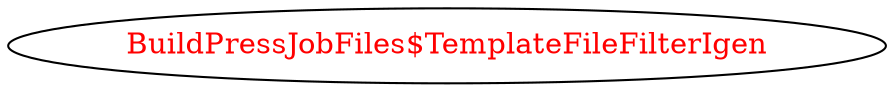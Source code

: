 digraph dependencyGraph {
 concentrate=true;
 ranksep="2.0";
 rankdir="LR"; 
 splines="ortho";
"BuildPressJobFiles$TemplateFileFilterIgen" [fontcolor="red"];
}
